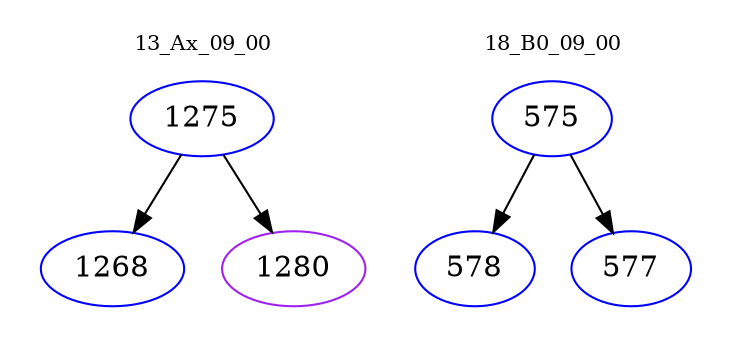 digraph{
subgraph cluster_0 {
color = white
label = "13_Ax_09_00";
fontsize=10;
T0_1275 [label="1275", color="blue"]
T0_1275 -> T0_1268 [color="black"]
T0_1268 [label="1268", color="blue"]
T0_1275 -> T0_1280 [color="black"]
T0_1280 [label="1280", color="purple"]
}
subgraph cluster_1 {
color = white
label = "18_B0_09_00";
fontsize=10;
T1_575 [label="575", color="blue"]
T1_575 -> T1_578 [color="black"]
T1_578 [label="578", color="blue"]
T1_575 -> T1_577 [color="black"]
T1_577 [label="577", color="blue"]
}
}
